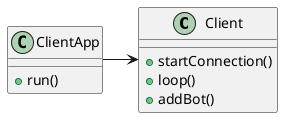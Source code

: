 @startuml
'https://plantuml.com/class-diagram

class Client {
+startConnection()
+loop()
+addBot()
}

class ClientApp {
+run()
}

ClientApp -> Client

@enduml